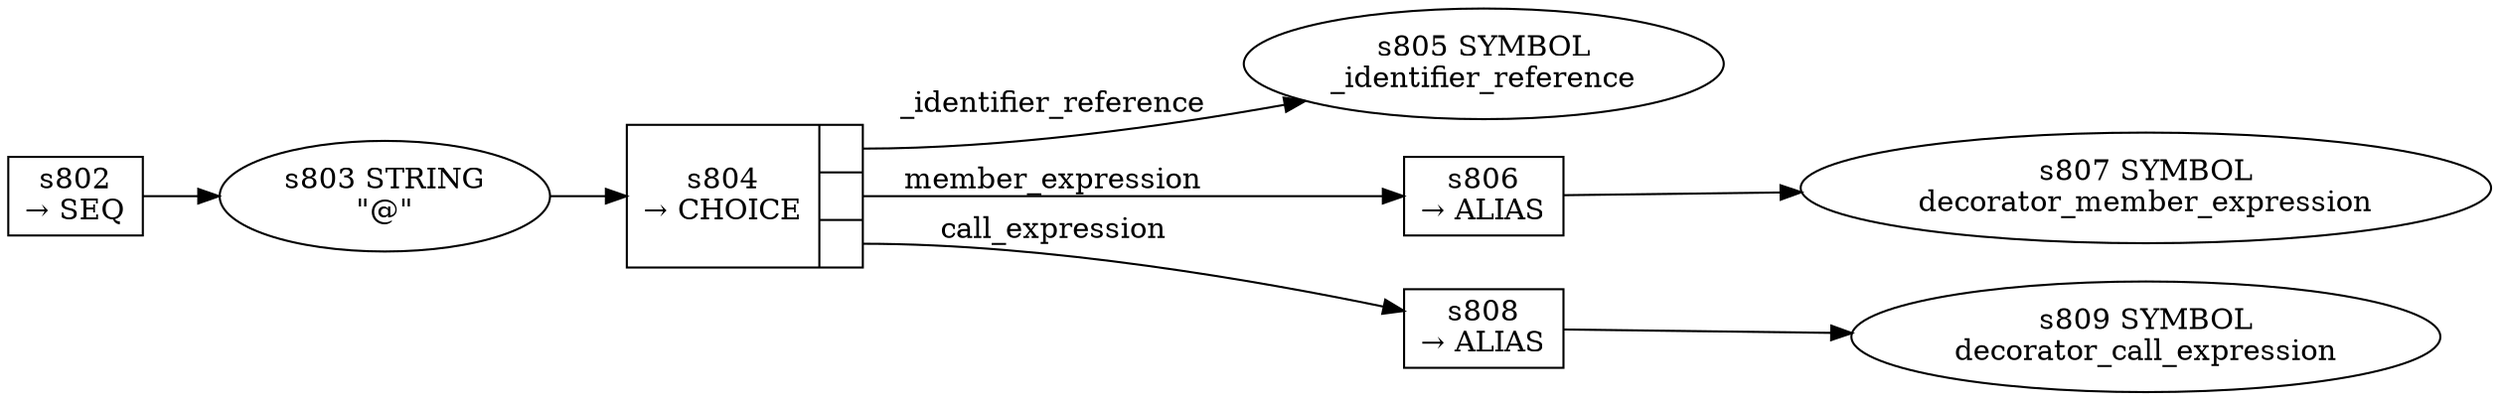 
  digraph decorator {
  
    rankdir=LR;
  
    s802 [label="s802\n&rarr; SEQ", shape=record, fixedsize=false, peripheries=1];
  s803 [label="s803 STRING\n\"@\""];
  s802 -> s803 [];
  s804 [label="{s804\n&rarr; CHOICE|{<p0>|<p1>|<p2>}}", shape=record, fixedsize=false, peripheries=1];
  s805 [label="s805 SYMBOL\n_identifier_reference" href="javascript-grammar.json._identifier_reference.dot.svg"];
  s804:p0 -> s805 [label="_identifier_reference"];
  s806 [label="s806\n&rarr; ALIAS", shape=record, fixedsize=false, peripheries=1];
  s807 [label="s807 SYMBOL\ndecorator_member_expression" href="javascript-grammar.json.decorator_member_expression.dot.svg"];
  s806 -> s807 [];
  s804:p1 -> s806 [label="member_expression"];
  s808 [label="s808\n&rarr; ALIAS", shape=record, fixedsize=false, peripheries=1];
  s809 [label="s809 SYMBOL\ndecorator_call_expression" href="javascript-grammar.json.decorator_call_expression.dot.svg"];
  s808 -> s809 [];
  s804:p2 -> s808 [label="call_expression"];
  s803 -> s804 [];
  
  }
  